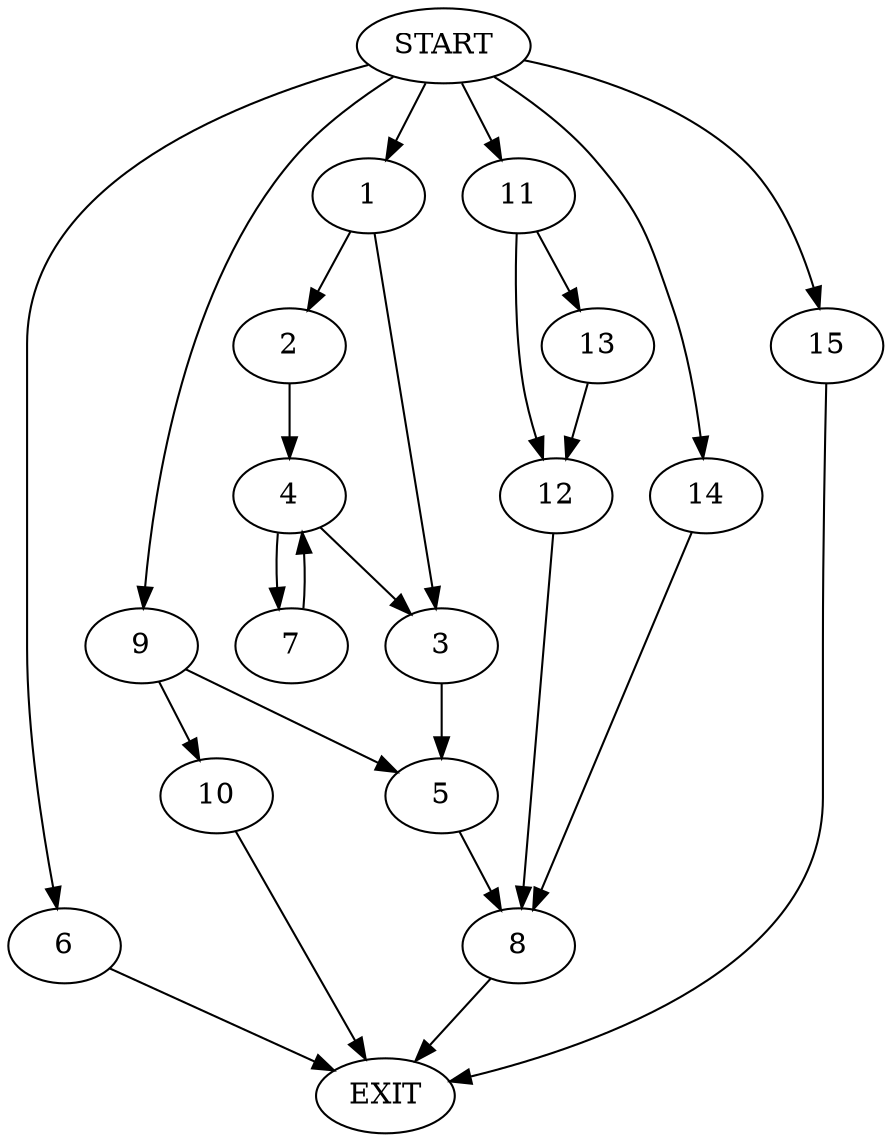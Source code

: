 digraph {
0 [label="START"]
16 [label="EXIT"]
0 -> 1
1 -> 2
1 -> 3
2 -> 4
3 -> 5
0 -> 6
6 -> 16
4 -> 3
4 -> 7
7 -> 4
5 -> 8
0 -> 9
9 -> 10
9 -> 5
10 -> 16
8 -> 16
0 -> 11
11 -> 12
11 -> 13
12 -> 8
13 -> 12
0 -> 14
14 -> 8
0 -> 15
15 -> 16
}
